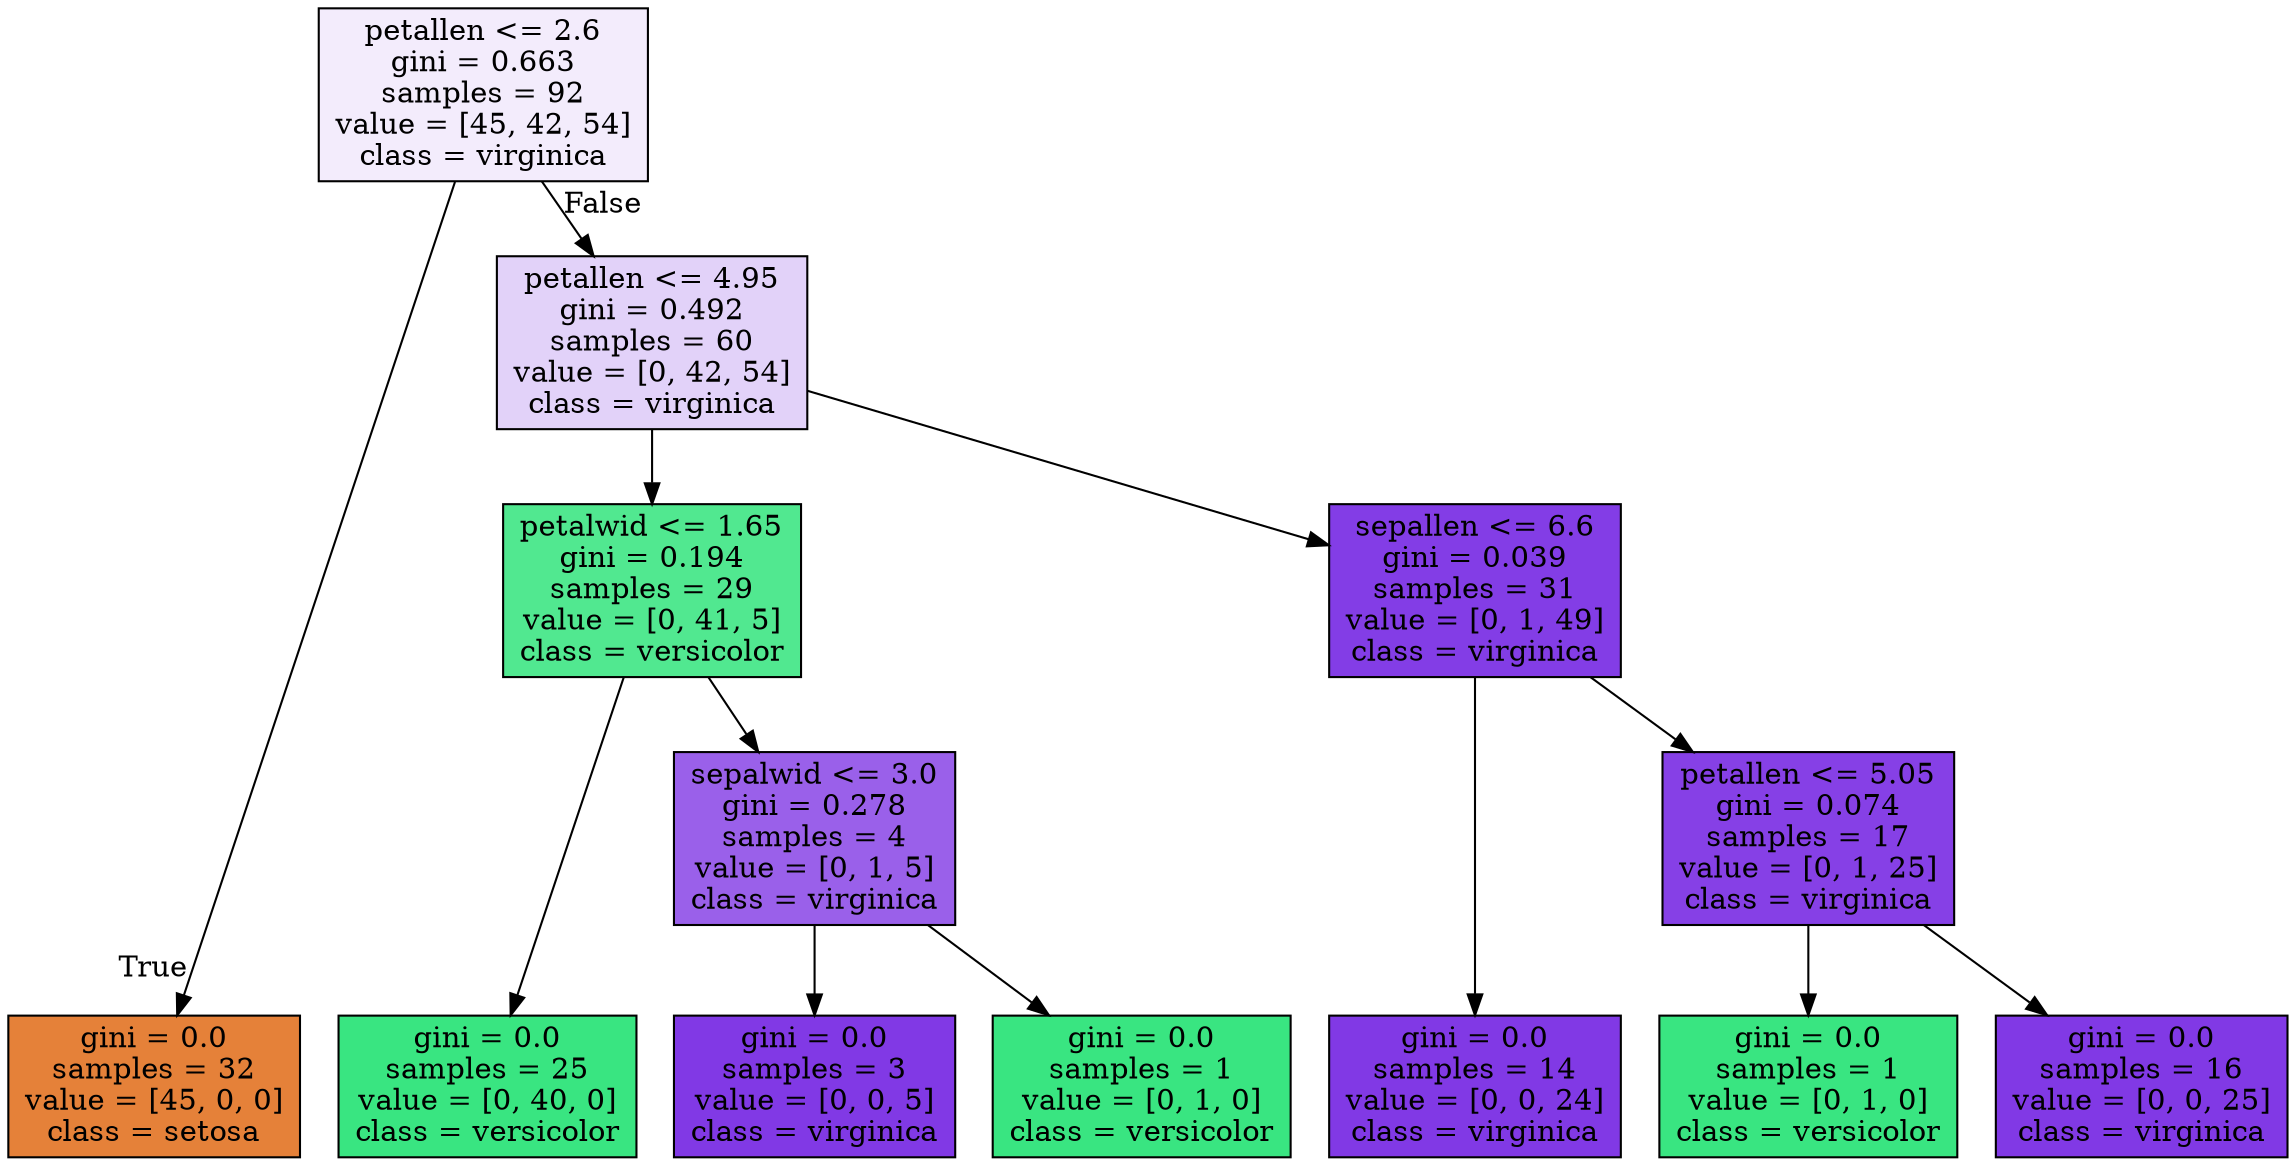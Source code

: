 digraph Tree {
node [shape=box, style="filled", color="black"] ;
graph [ranksep=equally, splines=polyline] ;
0 [label="petallen <= 2.6\ngini = 0.663\nsamples = 92\nvalue = [45, 42, 54]\nclass = virginica", fillcolor="#8139e518"] ;
1 [label="gini = 0.0\nsamples = 32\nvalue = [45, 0, 0]\nclass = setosa", fillcolor="#e58139ff"] ;
0 -> 1 [labeldistance=2.5, labelangle=45, headlabel="True"] ;
2 [label="petallen <= 4.95\ngini = 0.492\nsamples = 60\nvalue = [0, 42, 54]\nclass = virginica", fillcolor="#8139e539"] ;
0 -> 2 [labeldistance=2.5, labelangle=-45, headlabel="False"] ;
3 [label="petalwid <= 1.65\ngini = 0.194\nsamples = 29\nvalue = [0, 41, 5]\nclass = versicolor", fillcolor="#39e581e0"] ;
2 -> 3 ;
4 [label="gini = 0.0\nsamples = 25\nvalue = [0, 40, 0]\nclass = versicolor", fillcolor="#39e581ff"] ;
3 -> 4 ;
5 [label="sepalwid <= 3.0\ngini = 0.278\nsamples = 4\nvalue = [0, 1, 5]\nclass = virginica", fillcolor="#8139e5cc"] ;
3 -> 5 ;
6 [label="gini = 0.0\nsamples = 3\nvalue = [0, 0, 5]\nclass = virginica", fillcolor="#8139e5ff"] ;
5 -> 6 ;
7 [label="gini = 0.0\nsamples = 1\nvalue = [0, 1, 0]\nclass = versicolor", fillcolor="#39e581ff"] ;
5 -> 7 ;
8 [label="sepallen <= 6.6\ngini = 0.039\nsamples = 31\nvalue = [0, 1, 49]\nclass = virginica", fillcolor="#8139e5fa"] ;
2 -> 8 ;
9 [label="gini = 0.0\nsamples = 14\nvalue = [0, 0, 24]\nclass = virginica", fillcolor="#8139e5ff"] ;
8 -> 9 ;
10 [label="petallen <= 5.05\ngini = 0.074\nsamples = 17\nvalue = [0, 1, 25]\nclass = virginica", fillcolor="#8139e5f5"] ;
8 -> 10 ;
11 [label="gini = 0.0\nsamples = 1\nvalue = [0, 1, 0]\nclass = versicolor", fillcolor="#39e581ff"] ;
10 -> 11 ;
12 [label="gini = 0.0\nsamples = 16\nvalue = [0, 0, 25]\nclass = virginica", fillcolor="#8139e5ff"] ;
10 -> 12 ;
{rank=same ; 0} ;
{rank=same ; 2} ;
{rank=same ; 3; 8} ;
{rank=same ; 5; 10} ;
{rank=same ; 1; 4; 6; 7; 9; 11; 12} ;
}